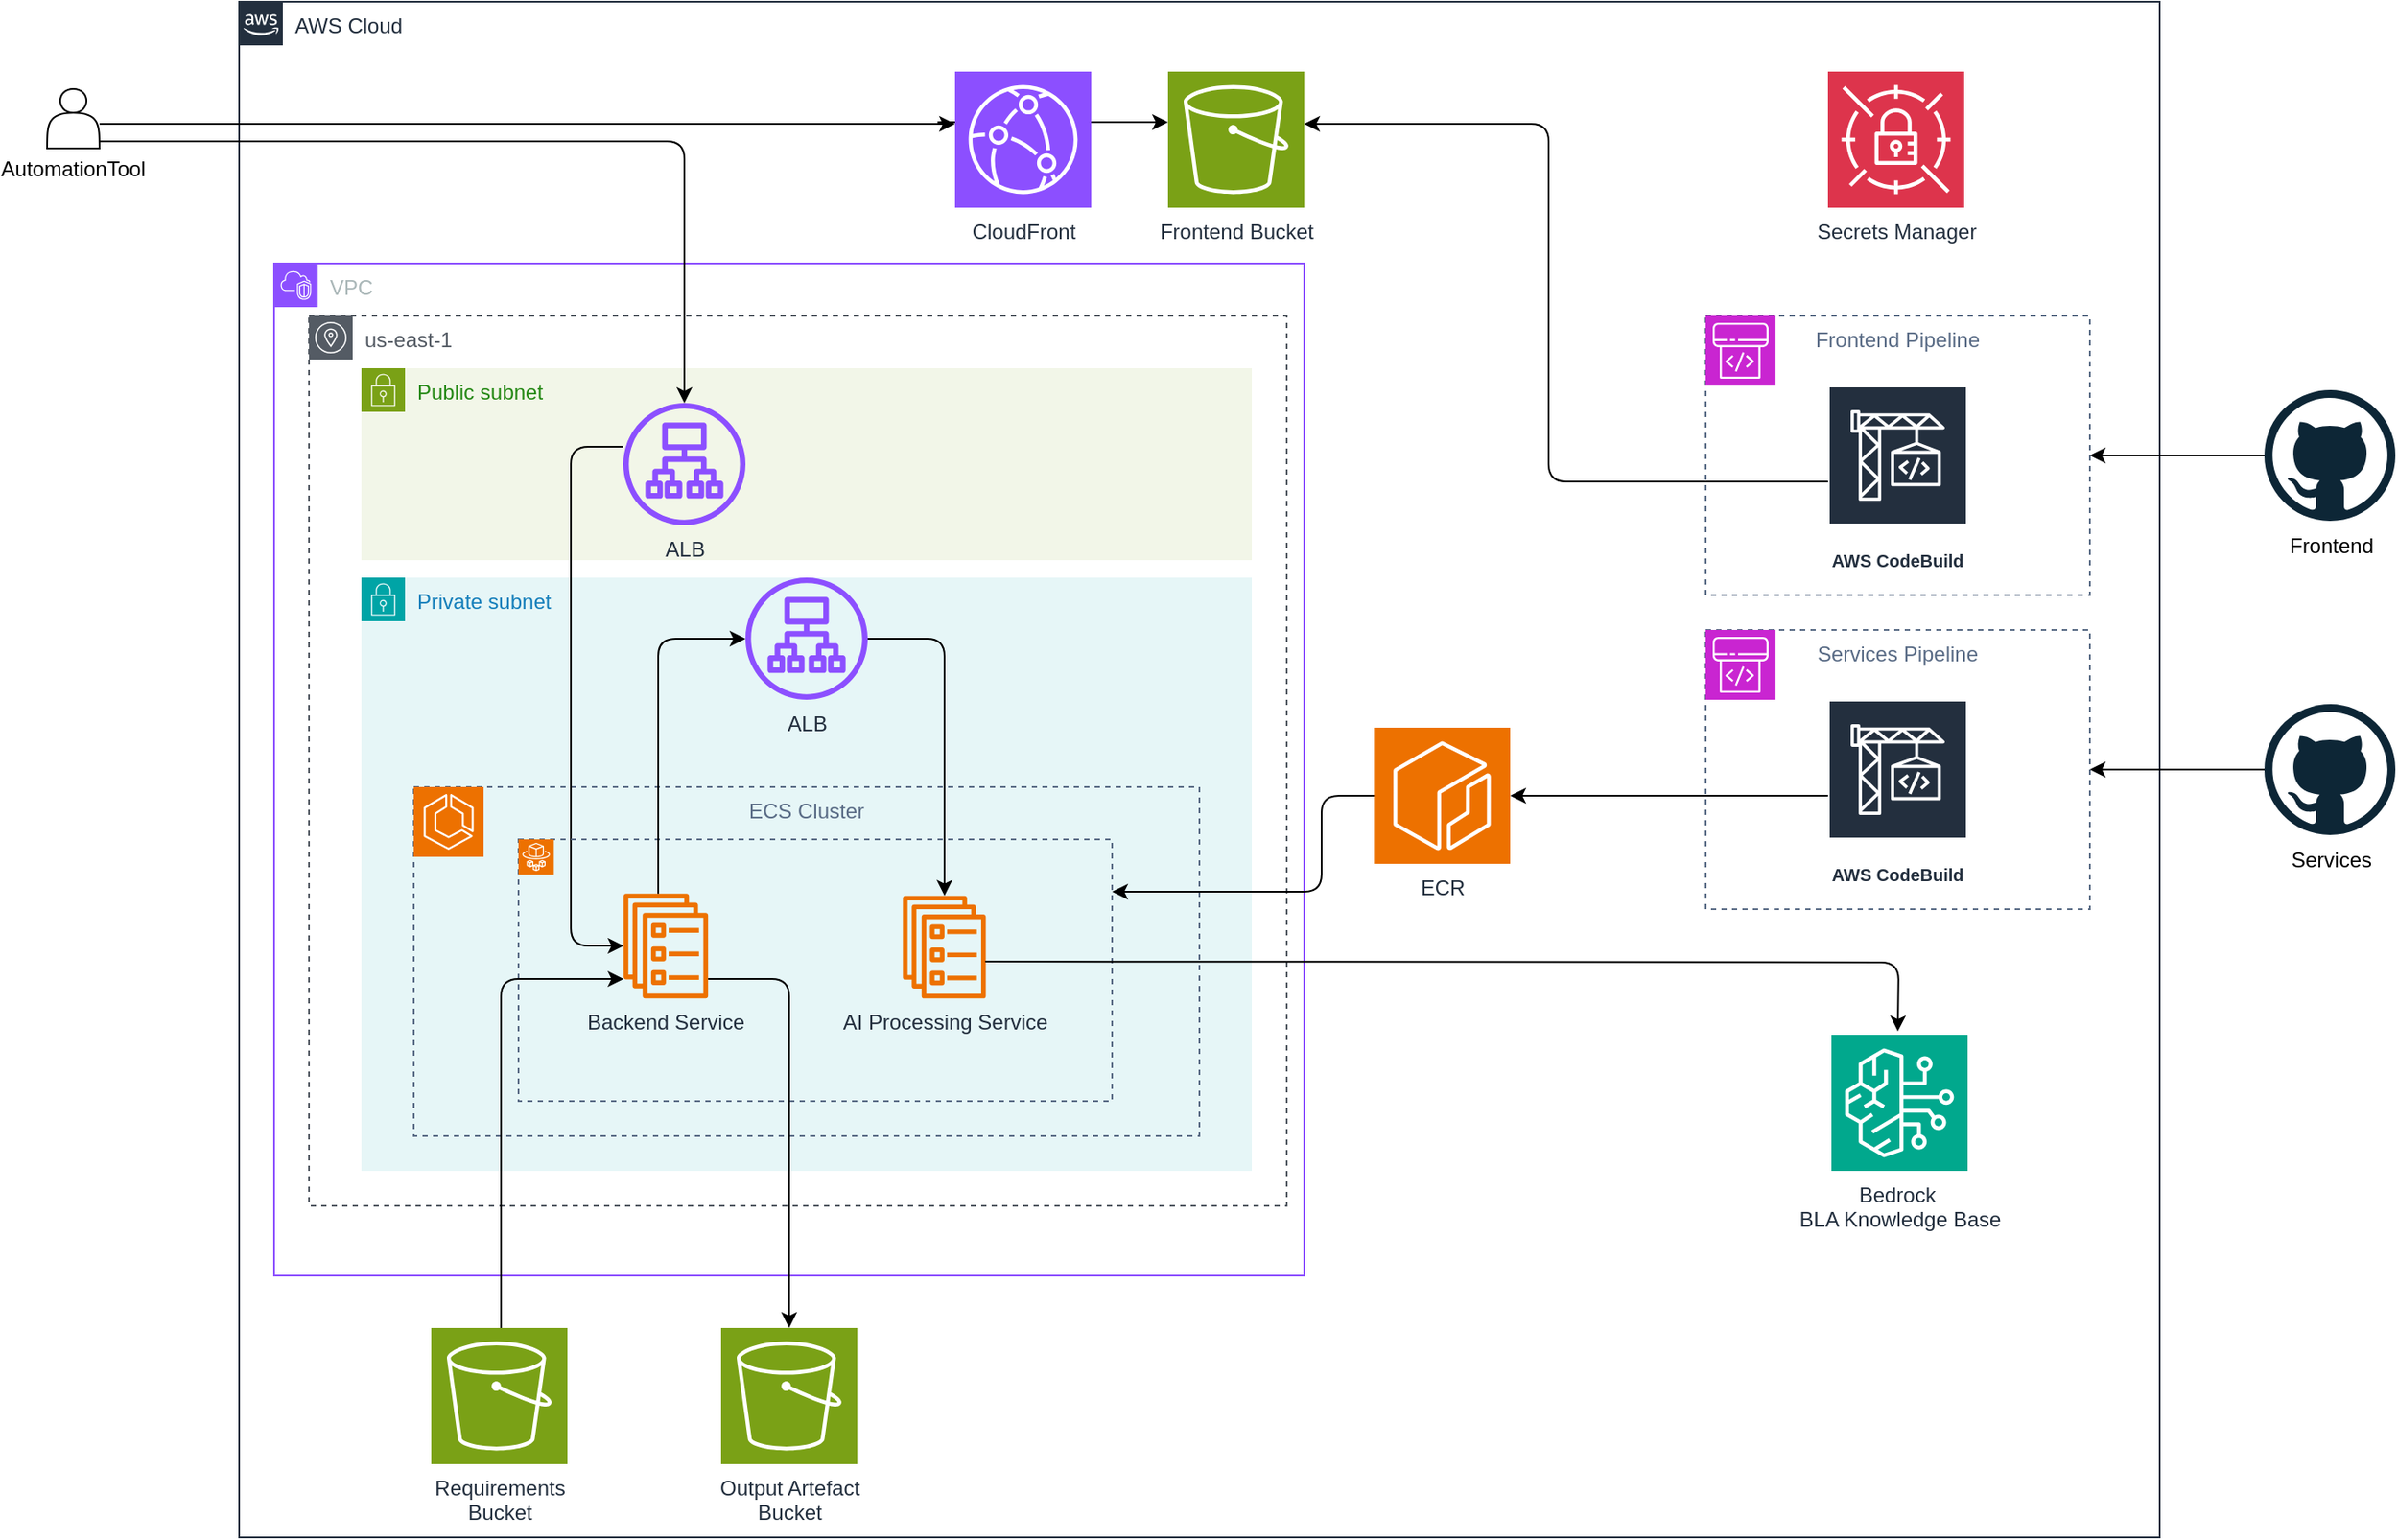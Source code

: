 <mxfile version="26.0.4">
  <diagram name="Page-1" id="esDrvD8zDX5LadtZFTWd">
    <mxGraphModel dx="1476" dy="1134" grid="1" gridSize="10" guides="1" tooltips="1" connect="1" arrows="1" fold="1" page="1" pageScale="1" pageWidth="827" pageHeight="1169" math="0" shadow="0">
      <root>
        <mxCell id="0" />
        <mxCell id="1" parent="0" />
        <mxCell id="8W89jN08Mpyzv4pFxzNd-1" value="AWS Cloud" style="points=[[0,0],[0.25,0],[0.5,0],[0.75,0],[1,0],[1,0.25],[1,0.5],[1,0.75],[1,1],[0.75,1],[0.5,1],[0.25,1],[0,1],[0,0.75],[0,0.5],[0,0.25]];outlineConnect=0;gradientColor=none;html=1;whiteSpace=wrap;fontSize=12;fontStyle=0;container=1;pointerEvents=0;collapsible=0;recursiveResize=0;shape=mxgraph.aws4.group;grIcon=mxgraph.aws4.group_aws_cloud_alt;strokeColor=#232F3E;fillColor=none;verticalAlign=top;align=left;spacingLeft=30;fontColor=#232F3E;dashed=0;" vertex="1" parent="1">
          <mxGeometry x="390" y="450" width="1100" height="880" as="geometry" />
        </mxCell>
        <mxCell id="8W89jN08Mpyzv4pFxzNd-59" value="Frontend Pipeline" style="fillColor=none;strokeColor=#5A6C86;dashed=1;verticalAlign=top;fontStyle=0;fontColor=#5A6C86;whiteSpace=wrap;html=1;" vertex="1" parent="8W89jN08Mpyzv4pFxzNd-1">
          <mxGeometry x="840" y="180" width="220" height="160" as="geometry" />
        </mxCell>
        <mxCell id="8W89jN08Mpyzv4pFxzNd-18" value="us-east-1" style="sketch=0;outlineConnect=0;gradientColor=none;html=1;whiteSpace=wrap;fontSize=12;fontStyle=0;shape=mxgraph.aws4.group;grIcon=mxgraph.aws4.group_availability_zone;strokeColor=#545B64;fillColor=none;verticalAlign=top;align=left;spacingLeft=30;fontColor=#545B64;dashed=1;" vertex="1" parent="8W89jN08Mpyzv4pFxzNd-1">
          <mxGeometry x="40" y="180" width="560" height="510" as="geometry" />
        </mxCell>
        <mxCell id="8W89jN08Mpyzv4pFxzNd-39" value="Public subnet" style="points=[[0,0],[0.25,0],[0.5,0],[0.75,0],[1,0],[1,0.25],[1,0.5],[1,0.75],[1,1],[0.75,1],[0.5,1],[0.25,1],[0,1],[0,0.75],[0,0.5],[0,0.25]];outlineConnect=0;gradientColor=none;html=1;whiteSpace=wrap;fontSize=12;fontStyle=0;container=1;pointerEvents=0;collapsible=0;recursiveResize=0;shape=mxgraph.aws4.group;grIcon=mxgraph.aws4.group_security_group;grStroke=0;strokeColor=#7AA116;fillColor=#F2F6E8;verticalAlign=top;align=left;spacingLeft=30;fontColor=#248814;dashed=0;" vertex="1" parent="8W89jN08Mpyzv4pFxzNd-1">
          <mxGeometry x="70" y="210" width="510" height="110" as="geometry" />
        </mxCell>
        <mxCell id="8W89jN08Mpyzv4pFxzNd-9" value="Private subnet" style="points=[[0,0],[0.25,0],[0.5,0],[0.75,0],[1,0],[1,0.25],[1,0.5],[1,0.75],[1,1],[0.75,1],[0.5,1],[0.25,1],[0,1],[0,0.75],[0,0.5],[0,0.25]];outlineConnect=0;gradientColor=none;html=1;whiteSpace=wrap;fontSize=12;fontStyle=0;container=0;pointerEvents=0;collapsible=0;recursiveResize=0;shape=mxgraph.aws4.group;grIcon=mxgraph.aws4.group_security_group;grStroke=0;strokeColor=#00A4A6;fillColor=#E6F6F7;verticalAlign=top;align=left;spacingLeft=30;fontColor=#147EBA;dashed=0;" vertex="1" parent="8W89jN08Mpyzv4pFxzNd-1">
          <mxGeometry x="70" y="330" width="510" height="340" as="geometry" />
        </mxCell>
        <mxCell id="8W89jN08Mpyzv4pFxzNd-2" value="VPC" style="points=[[0,0],[0.25,0],[0.5,0],[0.75,0],[1,0],[1,0.25],[1,0.5],[1,0.75],[1,1],[0.75,1],[0.5,1],[0.25,1],[0,1],[0,0.75],[0,0.5],[0,0.25]];outlineConnect=0;gradientColor=none;html=1;whiteSpace=wrap;fontSize=12;fontStyle=0;container=0;pointerEvents=0;collapsible=0;recursiveResize=0;shape=mxgraph.aws4.group;grIcon=mxgraph.aws4.group_vpc2;strokeColor=#8C4FFF;fillColor=none;verticalAlign=top;align=left;spacingLeft=30;fontColor=#AAB7B8;dashed=0;" vertex="1" parent="8W89jN08Mpyzv4pFxzNd-1">
          <mxGeometry x="20" y="150" width="590" height="580" as="geometry" />
        </mxCell>
        <mxCell id="8W89jN08Mpyzv4pFxzNd-3" value="Frontend Bucket" style="sketch=0;points=[[0,0,0],[0.25,0,0],[0.5,0,0],[0.75,0,0],[1,0,0],[0,1,0],[0.25,1,0],[0.5,1,0],[0.75,1,0],[1,1,0],[0,0.25,0],[0,0.5,0],[0,0.75,0],[1,0.25,0],[1,0.5,0],[1,0.75,0]];outlineConnect=0;fontColor=#232F3E;fillColor=#7AA116;strokeColor=#ffffff;dashed=0;verticalLabelPosition=bottom;verticalAlign=top;align=center;html=1;fontSize=12;fontStyle=0;aspect=fixed;shape=mxgraph.aws4.resourceIcon;resIcon=mxgraph.aws4.s3;" vertex="1" parent="8W89jN08Mpyzv4pFxzNd-1">
          <mxGeometry x="532" y="40" width="78" height="78" as="geometry" />
        </mxCell>
        <mxCell id="8W89jN08Mpyzv4pFxzNd-86" style="edgeStyle=orthogonalEdgeStyle;rounded=0;orthogonalLoop=1;jettySize=auto;html=1;" edge="1" parent="8W89jN08Mpyzv4pFxzNd-1" source="8W89jN08Mpyzv4pFxzNd-4" target="8W89jN08Mpyzv4pFxzNd-3">
          <mxGeometry relative="1" as="geometry">
            <Array as="points">
              <mxPoint x="400" y="69" />
              <mxPoint x="400" y="69" />
            </Array>
          </mxGeometry>
        </mxCell>
        <mxCell id="8W89jN08Mpyzv4pFxzNd-4" value="CloudFront" style="sketch=0;points=[[0,0,0],[0.25,0,0],[0.5,0,0],[0.75,0,0],[1,0,0],[0,1,0],[0.25,1,0],[0.5,1,0],[0.75,1,0],[1,1,0],[0,0.25,0],[0,0.5,0],[0,0.75,0],[1,0.25,0],[1,0.5,0],[1,0.75,0]];outlineConnect=0;fontColor=#232F3E;fillColor=#8C4FFF;strokeColor=#ffffff;dashed=0;verticalLabelPosition=bottom;verticalAlign=top;align=center;html=1;fontSize=12;fontStyle=0;aspect=fixed;shape=mxgraph.aws4.resourceIcon;resIcon=mxgraph.aws4.cloudfront;" vertex="1" parent="8W89jN08Mpyzv4pFxzNd-1">
          <mxGeometry x="410" y="40" width="78" height="78" as="geometry" />
        </mxCell>
        <mxCell id="8W89jN08Mpyzv4pFxzNd-42" value="Secrets Manager" style="sketch=0;points=[[0,0,0],[0.25,0,0],[0.5,0,0],[0.75,0,0],[1,0,0],[0,1,0],[0.25,1,0],[0.5,1,0],[0.75,1,0],[1,1,0],[0,0.25,0],[0,0.5,0],[0,0.75,0],[1,0.25,0],[1,0.5,0],[1,0.75,0]];outlineConnect=0;fontColor=#232F3E;fillColor=#DD344C;strokeColor=#ffffff;dashed=0;verticalLabelPosition=bottom;verticalAlign=top;align=center;html=1;fontSize=12;fontStyle=0;aspect=fixed;shape=mxgraph.aws4.resourceIcon;resIcon=mxgraph.aws4.secrets_manager;" vertex="1" parent="8W89jN08Mpyzv4pFxzNd-1">
          <mxGeometry x="910" y="40" width="78" height="78" as="geometry" />
        </mxCell>
        <mxCell id="8W89jN08Mpyzv4pFxzNd-13" value="ECS Cluster" style="fillColor=none;strokeColor=#5A6C86;dashed=1;verticalAlign=top;fontStyle=0;fontColor=#5A6C86;whiteSpace=wrap;html=1;" vertex="1" parent="8W89jN08Mpyzv4pFxzNd-1">
          <mxGeometry x="100" y="450" width="450" height="200" as="geometry" />
        </mxCell>
        <mxCell id="8W89jN08Mpyzv4pFxzNd-14" value="" style="sketch=0;points=[[0,0,0],[0.25,0,0],[0.5,0,0],[0.75,0,0],[1,0,0],[0,1,0],[0.25,1,0],[0.5,1,0],[0.75,1,0],[1,1,0],[0,0.25,0],[0,0.5,0],[0,0.75,0],[1,0.25,0],[1,0.5,0],[1,0.75,0]];outlineConnect=0;fontColor=#232F3E;fillColor=#ED7100;strokeColor=#ffffff;dashed=0;verticalLabelPosition=bottom;verticalAlign=top;align=center;html=1;fontSize=12;fontStyle=0;aspect=fixed;shape=mxgraph.aws4.resourceIcon;resIcon=mxgraph.aws4.ecs;" vertex="1" parent="8W89jN08Mpyzv4pFxzNd-1">
          <mxGeometry x="100" y="450" width="40" height="40" as="geometry" />
        </mxCell>
        <mxCell id="8W89jN08Mpyzv4pFxzNd-54" style="edgeStyle=orthogonalEdgeStyle;rounded=1;orthogonalLoop=1;jettySize=auto;html=1;curved=0;" edge="1" parent="8W89jN08Mpyzv4pFxzNd-1" source="8W89jN08Mpyzv4pFxzNd-41" target="8W89jN08Mpyzv4pFxzNd-15">
          <mxGeometry relative="1" as="geometry">
            <Array as="points">
              <mxPoint x="190" y="255" />
              <mxPoint x="190" y="541" />
            </Array>
          </mxGeometry>
        </mxCell>
        <mxCell id="8W89jN08Mpyzv4pFxzNd-41" value="ALB" style="sketch=0;outlineConnect=0;fontColor=#232F3E;gradientColor=none;fillColor=#8C4FFF;strokeColor=none;dashed=0;verticalLabelPosition=bottom;verticalAlign=top;align=center;html=1;fontSize=12;fontStyle=0;aspect=fixed;pointerEvents=1;shape=mxgraph.aws4.application_load_balancer;" vertex="1" parent="8W89jN08Mpyzv4pFxzNd-1">
          <mxGeometry x="220" y="230" width="70" height="70" as="geometry" />
        </mxCell>
        <mxCell id="8W89jN08Mpyzv4pFxzNd-56" style="edgeStyle=orthogonalEdgeStyle;rounded=1;orthogonalLoop=1;jettySize=auto;html=1;curved=0;" edge="1" parent="8W89jN08Mpyzv4pFxzNd-1" source="8W89jN08Mpyzv4pFxzNd-47" target="8W89jN08Mpyzv4pFxzNd-33">
          <mxGeometry relative="1" as="geometry">
            <Array as="points">
              <mxPoint x="404" y="365" />
            </Array>
          </mxGeometry>
        </mxCell>
        <mxCell id="8W89jN08Mpyzv4pFxzNd-47" value="ALB" style="sketch=0;outlineConnect=0;fontColor=#232F3E;gradientColor=none;fillColor=#8C4FFF;strokeColor=none;dashed=0;verticalLabelPosition=bottom;verticalAlign=top;align=center;html=1;fontSize=12;fontStyle=0;aspect=fixed;pointerEvents=1;shape=mxgraph.aws4.application_load_balancer;" vertex="1" parent="8W89jN08Mpyzv4pFxzNd-1">
          <mxGeometry x="290" y="330" width="70" height="70" as="geometry" />
        </mxCell>
        <mxCell id="8W89jN08Mpyzv4pFxzNd-34" value="" style="group" vertex="1" connectable="0" parent="8W89jN08Mpyzv4pFxzNd-1">
          <mxGeometry x="160" y="480" width="340" height="150" as="geometry" />
        </mxCell>
        <mxCell id="8W89jN08Mpyzv4pFxzNd-21" value="" style="fillColor=none;strokeColor=#5A6C86;dashed=1;verticalAlign=top;fontStyle=0;fontColor=#5A6C86;whiteSpace=wrap;html=1;" vertex="1" parent="8W89jN08Mpyzv4pFxzNd-34">
          <mxGeometry width="340" height="150" as="geometry" />
        </mxCell>
        <mxCell id="8W89jN08Mpyzv4pFxzNd-19" value="" style="sketch=0;points=[[0,0,0],[0.25,0,0],[0.5,0,0],[0.75,0,0],[1,0,0],[0,1,0],[0.25,1,0],[0.5,1,0],[0.75,1,0],[1,1,0],[0,0.25,0],[0,0.5,0],[0,0.75,0],[1,0.25,0],[1,0.5,0],[1,0.75,0]];outlineConnect=0;fontColor=#232F3E;fillColor=#ED7100;strokeColor=#ffffff;dashed=0;verticalLabelPosition=bottom;verticalAlign=top;align=center;html=1;fontSize=12;fontStyle=0;aspect=fixed;shape=mxgraph.aws4.resourceIcon;resIcon=mxgraph.aws4.fargate;" vertex="1" parent="8W89jN08Mpyzv4pFxzNd-34">
          <mxGeometry width="20.204" height="20.204" as="geometry" />
        </mxCell>
        <mxCell id="8W89jN08Mpyzv4pFxzNd-15" value="Backend Service" style="sketch=0;outlineConnect=0;fontColor=#232F3E;gradientColor=none;fillColor=#ED7100;strokeColor=none;dashed=0;verticalLabelPosition=bottom;verticalAlign=top;align=center;html=1;fontSize=12;fontStyle=0;aspect=fixed;pointerEvents=1;shape=mxgraph.aws4.ecs_service;" vertex="1" parent="8W89jN08Mpyzv4pFxzNd-34">
          <mxGeometry x="60" y="31.16" width="48.75" height="60" as="geometry" />
        </mxCell>
        <mxCell id="8W89jN08Mpyzv4pFxzNd-33" value="AI Processing Service" style="sketch=0;outlineConnect=0;fontColor=#232F3E;gradientColor=none;fillColor=#ED7100;strokeColor=none;dashed=0;verticalLabelPosition=bottom;verticalAlign=top;align=center;html=1;fontSize=12;fontStyle=0;aspect=fixed;pointerEvents=1;shape=mxgraph.aws4.ecs_service;" vertex="1" parent="8W89jN08Mpyzv4pFxzNd-34">
          <mxGeometry x="220" y="32.32" width="47.81" height="58.84" as="geometry" />
        </mxCell>
        <mxCell id="8W89jN08Mpyzv4pFxzNd-55" style="edgeStyle=orthogonalEdgeStyle;rounded=1;orthogonalLoop=1;jettySize=auto;html=1;curved=0;" edge="1" parent="8W89jN08Mpyzv4pFxzNd-1" source="8W89jN08Mpyzv4pFxzNd-15" target="8W89jN08Mpyzv4pFxzNd-47">
          <mxGeometry relative="1" as="geometry">
            <Array as="points">
              <mxPoint x="240" y="365" />
            </Array>
          </mxGeometry>
        </mxCell>
        <mxCell id="8W89jN08Mpyzv4pFxzNd-57" value="" style="sketch=0;points=[[0,0,0],[0.25,0,0],[0.5,0,0],[0.75,0,0],[1,0,0],[0,1,0],[0.25,1,0],[0.5,1,0],[0.75,1,0],[1,1,0],[0,0.25,0],[0,0.5,0],[0,0.75,0],[1,0.25,0],[1,0.5,0],[1,0.75,0]];outlineConnect=0;fontColor=#232F3E;fillColor=#C925D1;strokeColor=#ffffff;dashed=0;verticalLabelPosition=bottom;verticalAlign=top;align=center;html=1;fontSize=12;fontStyle=0;aspect=fixed;shape=mxgraph.aws4.resourceIcon;resIcon=mxgraph.aws4.codepipeline;" vertex="1" parent="8W89jN08Mpyzv4pFxzNd-1">
          <mxGeometry x="840" y="180" width="40" height="40" as="geometry" />
        </mxCell>
        <mxCell id="8W89jN08Mpyzv4pFxzNd-60" value="Services Pipeline" style="fillColor=none;strokeColor=#5A6C86;dashed=1;verticalAlign=top;fontStyle=0;fontColor=#5A6C86;whiteSpace=wrap;html=1;" vertex="1" parent="8W89jN08Mpyzv4pFxzNd-1">
          <mxGeometry x="840" y="360" width="220" height="160" as="geometry" />
        </mxCell>
        <mxCell id="8W89jN08Mpyzv4pFxzNd-61" value="" style="sketch=0;points=[[0,0,0],[0.25,0,0],[0.5,0,0],[0.75,0,0],[1,0,0],[0,1,0],[0.25,1,0],[0.5,1,0],[0.75,1,0],[1,1,0],[0,0.25,0],[0,0.5,0],[0,0.75,0],[1,0.25,0],[1,0.5,0],[1,0.75,0]];outlineConnect=0;fontColor=#232F3E;fillColor=#C925D1;strokeColor=#ffffff;dashed=0;verticalLabelPosition=bottom;verticalAlign=top;align=center;html=1;fontSize=12;fontStyle=0;aspect=fixed;shape=mxgraph.aws4.resourceIcon;resIcon=mxgraph.aws4.codepipeline;" vertex="1" parent="8W89jN08Mpyzv4pFxzNd-1">
          <mxGeometry x="840" y="360" width="40" height="40" as="geometry" />
        </mxCell>
        <mxCell id="8W89jN08Mpyzv4pFxzNd-66" style="edgeStyle=orthogonalEdgeStyle;rounded=1;orthogonalLoop=1;jettySize=auto;html=1;curved=0;" edge="1" parent="8W89jN08Mpyzv4pFxzNd-1" source="8W89jN08Mpyzv4pFxzNd-62" target="8W89jN08Mpyzv4pFxzNd-64">
          <mxGeometry relative="1" as="geometry">
            <Array as="points">
              <mxPoint x="679" y="455" />
            </Array>
          </mxGeometry>
        </mxCell>
        <mxCell id="8W89jN08Mpyzv4pFxzNd-62" value="AWS CodeBuild" style="sketch=0;outlineConnect=0;fontColor=#232F3E;gradientColor=none;strokeColor=#ffffff;fillColor=#232F3E;dashed=0;verticalLabelPosition=middle;verticalAlign=bottom;align=center;html=1;whiteSpace=wrap;fontSize=10;fontStyle=1;spacing=3;shape=mxgraph.aws4.productIcon;prIcon=mxgraph.aws4.codebuild;" vertex="1" parent="8W89jN08Mpyzv4pFxzNd-1">
          <mxGeometry x="910" y="400" width="80" height="110" as="geometry" />
        </mxCell>
        <mxCell id="8W89jN08Mpyzv4pFxzNd-65" style="edgeStyle=orthogonalEdgeStyle;rounded=1;orthogonalLoop=1;jettySize=auto;html=1;curved=0;" edge="1" parent="8W89jN08Mpyzv4pFxzNd-1" source="8W89jN08Mpyzv4pFxzNd-63" target="8W89jN08Mpyzv4pFxzNd-3">
          <mxGeometry relative="1" as="geometry">
            <Array as="points">
              <mxPoint x="750" y="275" />
              <mxPoint x="750" y="70" />
            </Array>
          </mxGeometry>
        </mxCell>
        <mxCell id="8W89jN08Mpyzv4pFxzNd-63" value="AWS CodeBuild" style="sketch=0;outlineConnect=0;fontColor=#232F3E;gradientColor=none;strokeColor=#ffffff;fillColor=#232F3E;dashed=0;verticalLabelPosition=middle;verticalAlign=bottom;align=center;html=1;whiteSpace=wrap;fontSize=10;fontStyle=1;spacing=3;shape=mxgraph.aws4.productIcon;prIcon=mxgraph.aws4.codebuild;" vertex="1" parent="8W89jN08Mpyzv4pFxzNd-1">
          <mxGeometry x="910" y="220" width="80" height="110" as="geometry" />
        </mxCell>
        <mxCell id="8W89jN08Mpyzv4pFxzNd-64" value="ECR" style="sketch=0;points=[[0,0,0],[0.25,0,0],[0.5,0,0],[0.75,0,0],[1,0,0],[0,1,0],[0.25,1,0],[0.5,1,0],[0.75,1,0],[1,1,0],[0,0.25,0],[0,0.5,0],[0,0.75,0],[1,0.25,0],[1,0.5,0],[1,0.75,0]];outlineConnect=0;fontColor=#232F3E;fillColor=#ED7100;strokeColor=#ffffff;dashed=0;verticalLabelPosition=bottom;verticalAlign=top;align=center;html=1;fontSize=12;fontStyle=0;aspect=fixed;shape=mxgraph.aws4.resourceIcon;resIcon=mxgraph.aws4.ecr;" vertex="1" parent="8W89jN08Mpyzv4pFxzNd-1">
          <mxGeometry x="650" y="416" width="78" height="78" as="geometry" />
        </mxCell>
        <mxCell id="8W89jN08Mpyzv4pFxzNd-72" style="edgeStyle=orthogonalEdgeStyle;rounded=1;orthogonalLoop=1;jettySize=auto;html=1;curved=0;exitX=0;exitY=0.5;exitDx=0;exitDy=0;exitPerimeter=0;" edge="1" parent="8W89jN08Mpyzv4pFxzNd-1" source="8W89jN08Mpyzv4pFxzNd-64" target="8W89jN08Mpyzv4pFxzNd-21">
          <mxGeometry relative="1" as="geometry">
            <Array as="points">
              <mxPoint x="620" y="455" />
              <mxPoint x="620" y="510" />
            </Array>
          </mxGeometry>
        </mxCell>
        <mxCell id="8W89jN08Mpyzv4pFxzNd-74" value="Bedrock&amp;nbsp;&lt;div&gt;BLA Knowledge Base&lt;/div&gt;" style="sketch=0;points=[[0,0,0],[0.25,0,0],[0.5,0,0],[0.75,0,0],[1,0,0],[0,1,0],[0.25,1,0],[0.5,1,0],[0.75,1,0],[1,1,0],[0,0.25,0],[0,0.5,0],[0,0.75,0],[1,0.25,0],[1,0.5,0],[1,0.75,0]];outlineConnect=0;fontColor=#232F3E;fillColor=#01A88D;strokeColor=#ffffff;dashed=0;verticalLabelPosition=bottom;verticalAlign=top;align=center;html=1;fontSize=12;fontStyle=0;aspect=fixed;shape=mxgraph.aws4.resourceIcon;resIcon=mxgraph.aws4.bedrock;" vertex="1" parent="8W89jN08Mpyzv4pFxzNd-1">
          <mxGeometry x="912" y="592" width="78" height="78" as="geometry" />
        </mxCell>
        <mxCell id="8W89jN08Mpyzv4pFxzNd-75" style="edgeStyle=orthogonalEdgeStyle;rounded=1;orthogonalLoop=1;jettySize=auto;html=1;curved=0;" edge="1" parent="8W89jN08Mpyzv4pFxzNd-1">
          <mxGeometry relative="1" as="geometry">
            <mxPoint x="427.326" y="549.996" as="sourcePoint" />
            <mxPoint x="950" y="590" as="targetPoint" />
          </mxGeometry>
        </mxCell>
        <mxCell id="8W89jN08Mpyzv4pFxzNd-88" style="edgeStyle=orthogonalEdgeStyle;rounded=1;orthogonalLoop=1;jettySize=auto;html=1;curved=0;" edge="1" parent="8W89jN08Mpyzv4pFxzNd-1" source="8W89jN08Mpyzv4pFxzNd-77" target="8W89jN08Mpyzv4pFxzNd-15">
          <mxGeometry relative="1" as="geometry">
            <Array as="points">
              <mxPoint x="150" y="560" />
            </Array>
          </mxGeometry>
        </mxCell>
        <mxCell id="8W89jN08Mpyzv4pFxzNd-77" value="Requirements &lt;br&gt;Bucket" style="sketch=0;points=[[0,0,0],[0.25,0,0],[0.5,0,0],[0.75,0,0],[1,0,0],[0,1,0],[0.25,1,0],[0.5,1,0],[0.75,1,0],[1,1,0],[0,0.25,0],[0,0.5,0],[0,0.75,0],[1,0.25,0],[1,0.5,0],[1,0.75,0]];outlineConnect=0;fontColor=#232F3E;fillColor=#7AA116;strokeColor=#ffffff;dashed=0;verticalLabelPosition=bottom;verticalAlign=top;align=center;html=1;fontSize=12;fontStyle=0;aspect=fixed;shape=mxgraph.aws4.resourceIcon;resIcon=mxgraph.aws4.s3;" vertex="1" parent="8W89jN08Mpyzv4pFxzNd-1">
          <mxGeometry x="110" y="760" width="78" height="78" as="geometry" />
        </mxCell>
        <mxCell id="8W89jN08Mpyzv4pFxzNd-82" value="Output Artefact&lt;br&gt;Bucket" style="sketch=0;points=[[0,0,0],[0.25,0,0],[0.5,0,0],[0.75,0,0],[1,0,0],[0,1,0],[0.25,1,0],[0.5,1,0],[0.75,1,0],[1,1,0],[0,0.25,0],[0,0.5,0],[0,0.75,0],[1,0.25,0],[1,0.5,0],[1,0.75,0]];outlineConnect=0;fontColor=#232F3E;fillColor=#7AA116;strokeColor=#ffffff;dashed=0;verticalLabelPosition=bottom;verticalAlign=top;align=center;html=1;fontSize=12;fontStyle=0;aspect=fixed;shape=mxgraph.aws4.resourceIcon;resIcon=mxgraph.aws4.s3;" vertex="1" parent="8W89jN08Mpyzv4pFxzNd-1">
          <mxGeometry x="276" y="760" width="78" height="78" as="geometry" />
        </mxCell>
        <mxCell id="8W89jN08Mpyzv4pFxzNd-89" style="edgeStyle=orthogonalEdgeStyle;rounded=1;orthogonalLoop=1;jettySize=auto;html=1;curved=0;" edge="1" parent="8W89jN08Mpyzv4pFxzNd-1" source="8W89jN08Mpyzv4pFxzNd-15" target="8W89jN08Mpyzv4pFxzNd-82">
          <mxGeometry relative="1" as="geometry">
            <mxPoint x="315" y="760" as="targetPoint" />
            <Array as="points">
              <mxPoint x="315" y="560" />
            </Array>
          </mxGeometry>
        </mxCell>
        <mxCell id="8W89jN08Mpyzv4pFxzNd-50" style="edgeStyle=orthogonalEdgeStyle;rounded=0;orthogonalLoop=1;jettySize=auto;html=1;" edge="1" parent="1" source="8W89jN08Mpyzv4pFxzNd-49" target="8W89jN08Mpyzv4pFxzNd-4">
          <mxGeometry relative="1" as="geometry">
            <Array as="points">
              <mxPoint x="430" y="520" />
              <mxPoint x="430" y="520" />
            </Array>
          </mxGeometry>
        </mxCell>
        <mxCell id="8W89jN08Mpyzv4pFxzNd-51" style="edgeStyle=orthogonalEdgeStyle;rounded=1;orthogonalLoop=1;jettySize=auto;html=1;curved=0;" edge="1" parent="1" source="8W89jN08Mpyzv4pFxzNd-49" target="8W89jN08Mpyzv4pFxzNd-41">
          <mxGeometry relative="1" as="geometry">
            <Array as="points">
              <mxPoint x="645" y="530" />
            </Array>
          </mxGeometry>
        </mxCell>
        <mxCell id="8W89jN08Mpyzv4pFxzNd-49" value="&lt;div&gt;&lt;br&gt;&lt;/div&gt;&lt;div&gt;&lt;br&gt;&lt;/div&gt;&lt;div&gt;&lt;br&gt;&lt;/div&gt;&lt;div&gt;&lt;br&gt;&lt;/div&gt;AutomationTool" style="shape=actor;whiteSpace=wrap;html=1;" vertex="1" parent="1">
          <mxGeometry x="280" y="500" width="30" height="34" as="geometry" />
        </mxCell>
        <mxCell id="8W89jN08Mpyzv4pFxzNd-69" style="edgeStyle=orthogonalEdgeStyle;rounded=0;orthogonalLoop=1;jettySize=auto;html=1;" edge="1" parent="1" source="8W89jN08Mpyzv4pFxzNd-67" target="8W89jN08Mpyzv4pFxzNd-59">
          <mxGeometry relative="1" as="geometry" />
        </mxCell>
        <mxCell id="8W89jN08Mpyzv4pFxzNd-67" value="Frontend" style="dashed=0;outlineConnect=0;html=1;align=center;labelPosition=center;verticalLabelPosition=bottom;verticalAlign=top;shape=mxgraph.weblogos.github" vertex="1" parent="1">
          <mxGeometry x="1550" y="672.5" width="75" height="75" as="geometry" />
        </mxCell>
        <mxCell id="8W89jN08Mpyzv4pFxzNd-70" style="edgeStyle=orthogonalEdgeStyle;rounded=0;orthogonalLoop=1;jettySize=auto;html=1;" edge="1" parent="1" source="8W89jN08Mpyzv4pFxzNd-68" target="8W89jN08Mpyzv4pFxzNd-60">
          <mxGeometry relative="1" as="geometry" />
        </mxCell>
        <mxCell id="8W89jN08Mpyzv4pFxzNd-68" value="Services" style="dashed=0;outlineConnect=0;html=1;align=center;labelPosition=center;verticalLabelPosition=bottom;verticalAlign=top;shape=mxgraph.weblogos.github" vertex="1" parent="1">
          <mxGeometry x="1550" y="852.5" width="75" height="75" as="geometry" />
        </mxCell>
      </root>
    </mxGraphModel>
  </diagram>
</mxfile>
